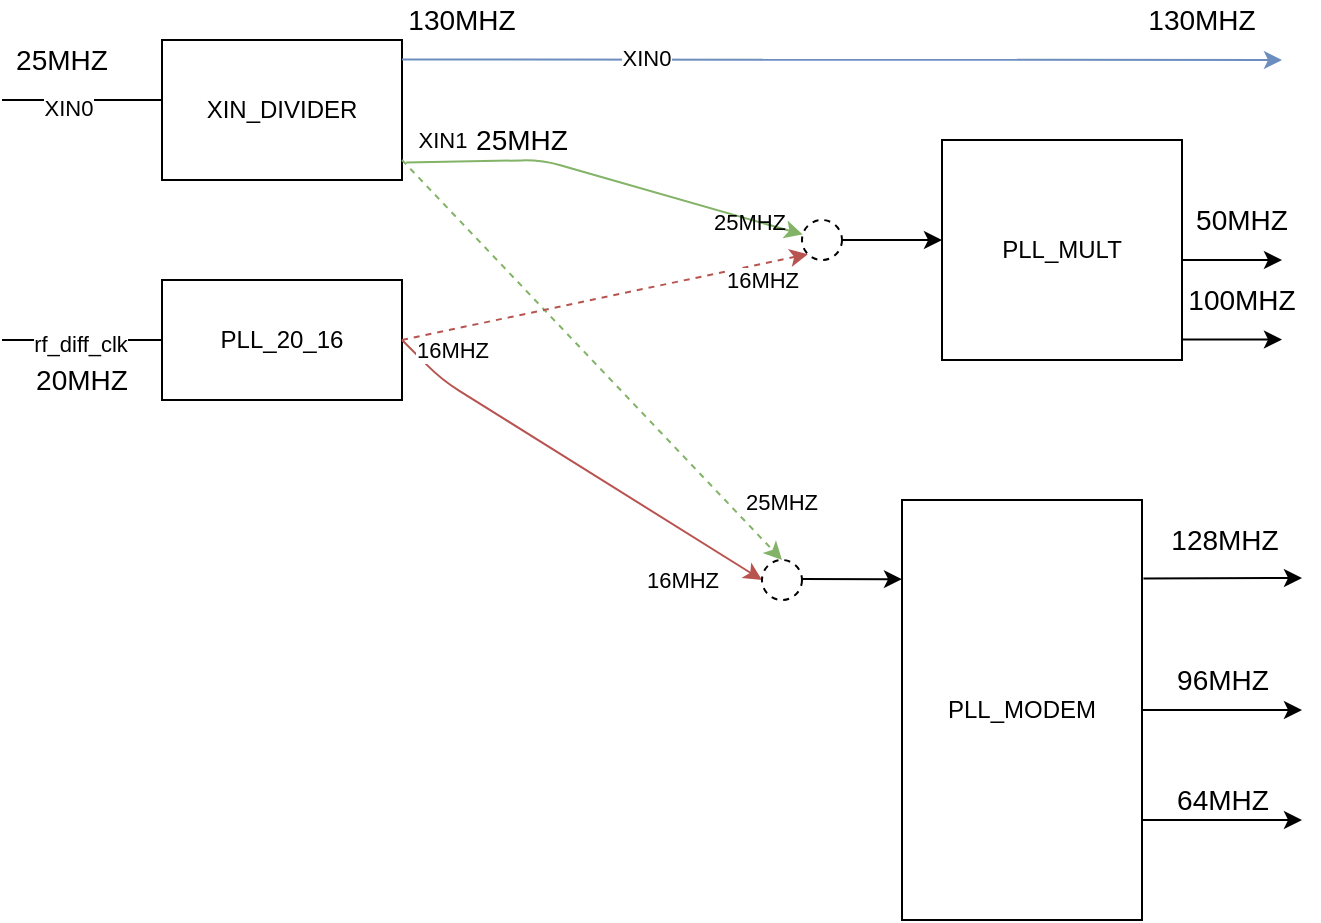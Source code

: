 <mxfile version="13.8.5" type="github">
  <diagram id="pvi4iEBCRON7fdRC53R3" name="Page-1">
    <mxGraphModel dx="963" dy="535" grid="1" gridSize="10" guides="1" tooltips="1" connect="1" arrows="1" fold="1" page="1" pageScale="1" pageWidth="827" pageHeight="1169" math="0" shadow="0">
      <root>
        <mxCell id="0" />
        <mxCell id="1" parent="0" />
        <mxCell id="0l95Wty-3cb9fm1ymig0-1" value="" style="endArrow=none;html=1;" edge="1" parent="1">
          <mxGeometry width="50" height="50" relative="1" as="geometry">
            <mxPoint x="40" y="120" as="sourcePoint" />
            <mxPoint x="120" y="120" as="targetPoint" />
            <Array as="points" />
          </mxGeometry>
        </mxCell>
        <mxCell id="0l95Wty-3cb9fm1ymig0-2" value="XIN0" style="edgeLabel;html=1;align=center;verticalAlign=middle;resizable=0;points=[];" vertex="1" connectable="0" parent="0l95Wty-3cb9fm1ymig0-1">
          <mxGeometry x="0.2" y="-16" relative="1" as="geometry">
            <mxPoint x="-15" y="-12" as="offset" />
          </mxGeometry>
        </mxCell>
        <mxCell id="0l95Wty-3cb9fm1ymig0-5" value="XIN_DIVIDER" style="rounded=0;whiteSpace=wrap;html=1;" vertex="1" parent="1">
          <mxGeometry x="120" y="90" width="120" height="70" as="geometry" />
        </mxCell>
        <mxCell id="0l95Wty-3cb9fm1ymig0-6" value="" style="endArrow=none;html=1;" edge="1" parent="1">
          <mxGeometry width="50" height="50" relative="1" as="geometry">
            <mxPoint x="40" y="240" as="sourcePoint" />
            <mxPoint x="120" y="240" as="targetPoint" />
            <Array as="points">
              <mxPoint x="50" y="240" />
              <mxPoint x="70" y="240" />
              <mxPoint x="100" y="240" />
            </Array>
          </mxGeometry>
        </mxCell>
        <mxCell id="0l95Wty-3cb9fm1ymig0-7" value="rf_diff_clk" style="edgeLabel;html=1;align=center;verticalAlign=middle;resizable=0;points=[];" vertex="1" connectable="0" parent="0l95Wty-3cb9fm1ymig0-6">
          <mxGeometry x="-0.033" y="-2" relative="1" as="geometry">
            <mxPoint as="offset" />
          </mxGeometry>
        </mxCell>
        <mxCell id="0l95Wty-3cb9fm1ymig0-9" value="" style="endArrow=classic;html=1;endFill=1;fillColor=#dae8fc;strokeColor=#6c8ebf;" edge="1" parent="1">
          <mxGeometry width="50" height="50" relative="1" as="geometry">
            <mxPoint x="240" y="99.76" as="sourcePoint" />
            <mxPoint x="680" y="100" as="targetPoint" />
          </mxGeometry>
        </mxCell>
        <mxCell id="0l95Wty-3cb9fm1ymig0-11" value="XIN0" style="edgeLabel;html=1;align=center;verticalAlign=middle;resizable=0;points=[];" vertex="1" connectable="0" parent="0l95Wty-3cb9fm1ymig0-9">
          <mxGeometry x="-0.447" y="1" relative="1" as="geometry">
            <mxPoint as="offset" />
          </mxGeometry>
        </mxCell>
        <mxCell id="0l95Wty-3cb9fm1ymig0-12" value="PLL_20_16" style="rounded=0;whiteSpace=wrap;html=1;" vertex="1" parent="1">
          <mxGeometry x="120" y="210" width="120" height="60" as="geometry" />
        </mxCell>
        <mxCell id="0l95Wty-3cb9fm1ymig0-13" value="PLL_MODEM" style="rounded=0;whiteSpace=wrap;html=1;" vertex="1" parent="1">
          <mxGeometry x="490" y="320" width="120" height="210" as="geometry" />
        </mxCell>
        <mxCell id="0l95Wty-3cb9fm1ymig0-14" value="" style="endArrow=classic;html=1;exitX=1;exitY=0.5;exitDx=0;exitDy=0;endFill=1;entryX=0;entryY=0.5;entryDx=0;entryDy=0;fillColor=#f8cecc;strokeColor=#b85450;" edge="1" parent="1" source="0l95Wty-3cb9fm1ymig0-12" target="0l95Wty-3cb9fm1ymig0-35">
          <mxGeometry width="50" height="50" relative="1" as="geometry">
            <mxPoint x="390" y="600" as="sourcePoint" />
            <mxPoint x="410" y="350" as="targetPoint" />
            <Array as="points">
              <mxPoint x="260" y="260" />
            </Array>
          </mxGeometry>
        </mxCell>
        <mxCell id="0l95Wty-3cb9fm1ymig0-22" value="16MHZ" style="edgeLabel;html=1;align=center;verticalAlign=middle;resizable=0;points=[];" vertex="1" connectable="0" parent="0l95Wty-3cb9fm1ymig0-14">
          <mxGeometry x="0.053" y="-2" relative="1" as="geometry">
            <mxPoint x="-66.59" y="-62.29" as="offset" />
          </mxGeometry>
        </mxCell>
        <mxCell id="0l95Wty-3cb9fm1ymig0-15" value="PLL_MULT" style="rounded=0;whiteSpace=wrap;html=1;" vertex="1" parent="1">
          <mxGeometry x="510" y="140" width="120" height="110" as="geometry" />
        </mxCell>
        <mxCell id="0l95Wty-3cb9fm1ymig0-17" value="" style="endArrow=classic;html=1;exitX=1.006;exitY=0.187;exitDx=0;exitDy=0;exitPerimeter=0;" edge="1" parent="1" source="0l95Wty-3cb9fm1ymig0-13">
          <mxGeometry width="50" height="50" relative="1" as="geometry">
            <mxPoint x="560" y="600" as="sourcePoint" />
            <mxPoint x="690" y="359" as="targetPoint" />
          </mxGeometry>
        </mxCell>
        <mxCell id="0l95Wty-3cb9fm1ymig0-20" value="128MHZ" style="edgeLabel;html=1;align=center;verticalAlign=middle;resizable=0;points=[];fontSize=14;" vertex="1" connectable="0" parent="0l95Wty-3cb9fm1ymig0-17">
          <mxGeometry x="-0.287" y="-3" relative="1" as="geometry">
            <mxPoint x="11.27" y="-22.17" as="offset" />
          </mxGeometry>
        </mxCell>
        <mxCell id="0l95Wty-3cb9fm1ymig0-18" value="" style="endArrow=classic;html=1;exitX=1;exitY=0.5;exitDx=0;exitDy=0;" edge="1" parent="1" source="0l95Wty-3cb9fm1ymig0-13">
          <mxGeometry width="50" height="50" relative="1" as="geometry">
            <mxPoint x="560" y="600" as="sourcePoint" />
            <mxPoint x="690" y="425" as="targetPoint" />
          </mxGeometry>
        </mxCell>
        <mxCell id="0l95Wty-3cb9fm1ymig0-21" value="96MHZ" style="edgeLabel;html=1;align=center;verticalAlign=middle;resizable=0;points=[];fontSize=14;" vertex="1" connectable="0" parent="0l95Wty-3cb9fm1ymig0-18">
          <mxGeometry x="-0.45" y="-2" relative="1" as="geometry">
            <mxPoint x="18" y="-17" as="offset" />
          </mxGeometry>
        </mxCell>
        <mxCell id="0l95Wty-3cb9fm1ymig0-19" value="&lt;font style=&quot;font-size: 14px&quot;&gt;64MHZ&lt;/font&gt;" style="endArrow=classic;html=1;" edge="1" parent="1">
          <mxGeometry y="10" width="50" height="50" relative="1" as="geometry">
            <mxPoint x="610" y="480" as="sourcePoint" />
            <mxPoint x="690" y="480" as="targetPoint" />
            <Array as="points">
              <mxPoint x="650" y="480" />
            </Array>
            <mxPoint as="offset" />
          </mxGeometry>
        </mxCell>
        <mxCell id="0l95Wty-3cb9fm1ymig0-23" value="20MHZ" style="text;html=1;strokeColor=none;fillColor=none;align=center;verticalAlign=middle;whiteSpace=wrap;rounded=0;fontSize=14;" vertex="1" parent="1">
          <mxGeometry x="60" y="250" width="40" height="20" as="geometry" />
        </mxCell>
        <mxCell id="0l95Wty-3cb9fm1ymig0-24" value="25MHZ" style="text;html=1;strokeColor=none;fillColor=none;align=center;verticalAlign=middle;whiteSpace=wrap;rounded=0;fontSize=14;" vertex="1" parent="1">
          <mxGeometry x="50" y="90" width="40" height="20" as="geometry" />
        </mxCell>
        <mxCell id="0l95Wty-3cb9fm1ymig0-25" value="25MHZ" style="text;html=1;strokeColor=none;fillColor=none;align=center;verticalAlign=middle;whiteSpace=wrap;rounded=0;fontSize=14;" vertex="1" parent="1">
          <mxGeometry x="280" y="130" width="40" height="20" as="geometry" />
        </mxCell>
        <mxCell id="0l95Wty-3cb9fm1ymig0-26" value="130MHZ" style="text;html=1;strokeColor=none;fillColor=none;align=center;verticalAlign=middle;whiteSpace=wrap;rounded=0;fontSize=14;" vertex="1" parent="1">
          <mxGeometry x="250" y="70" width="40" height="20" as="geometry" />
        </mxCell>
        <mxCell id="0l95Wty-3cb9fm1ymig0-27" value="" style="endArrow=classic;html=1;fontSize=14;" edge="1" parent="1">
          <mxGeometry width="50" height="50" relative="1" as="geometry">
            <mxPoint x="630" y="200" as="sourcePoint" />
            <mxPoint x="680" y="200" as="targetPoint" />
          </mxGeometry>
        </mxCell>
        <mxCell id="0l95Wty-3cb9fm1ymig0-29" value="" style="endArrow=classic;html=1;fontSize=14;" edge="1" parent="1">
          <mxGeometry width="50" height="50" relative="1" as="geometry">
            <mxPoint x="630" y="239.76" as="sourcePoint" />
            <mxPoint x="680" y="239.76" as="targetPoint" />
          </mxGeometry>
        </mxCell>
        <mxCell id="0l95Wty-3cb9fm1ymig0-31" value="50MHZ" style="text;html=1;strokeColor=none;fillColor=none;align=center;verticalAlign=middle;whiteSpace=wrap;rounded=0;fontSize=14;" vertex="1" parent="1">
          <mxGeometry x="640" y="170" width="40" height="20" as="geometry" />
        </mxCell>
        <mxCell id="0l95Wty-3cb9fm1ymig0-32" value="100MHZ" style="text;html=1;strokeColor=none;fillColor=none;align=center;verticalAlign=middle;whiteSpace=wrap;rounded=0;fontSize=14;" vertex="1" parent="1">
          <mxGeometry x="640" y="210" width="40" height="20" as="geometry" />
        </mxCell>
        <mxCell id="0l95Wty-3cb9fm1ymig0-33" value="130MHZ" style="text;html=1;strokeColor=none;fillColor=none;align=center;verticalAlign=middle;whiteSpace=wrap;rounded=0;fontSize=14;" vertex="1" parent="1">
          <mxGeometry x="620" y="70" width="40" height="20" as="geometry" />
        </mxCell>
        <mxCell id="0l95Wty-3cb9fm1ymig0-35" value="" style="ellipse;whiteSpace=wrap;html=1;aspect=fixed;fontSize=14;dashed=1;" vertex="1" parent="1">
          <mxGeometry x="420" y="350" width="20" height="20" as="geometry" />
        </mxCell>
        <mxCell id="0l95Wty-3cb9fm1ymig0-36" value="" style="endArrow=classic;html=1;fontSize=14;entryX=0.5;entryY=0;entryDx=0;entryDy=0;fillColor=#d5e8d4;strokeColor=#82b366;dashed=1;" edge="1" parent="1" target="0l95Wty-3cb9fm1ymig0-35">
          <mxGeometry width="50" height="50" relative="1" as="geometry">
            <mxPoint x="240" y="150" as="sourcePoint" />
            <mxPoint x="280" y="270" as="targetPoint" />
          </mxGeometry>
        </mxCell>
        <mxCell id="0l95Wty-3cb9fm1ymig0-38" value="" style="ellipse;whiteSpace=wrap;html=1;aspect=fixed;fontSize=14;dashed=1;" vertex="1" parent="1">
          <mxGeometry x="440" y="180" width="20" height="20" as="geometry" />
        </mxCell>
        <mxCell id="0l95Wty-3cb9fm1ymig0-39" value="" style="endArrow=classic;html=1;fontSize=14;entryX=0;entryY=1;entryDx=0;entryDy=0;fillColor=#f8cecc;strokeColor=#b85450;dashed=1;" edge="1" parent="1" target="0l95Wty-3cb9fm1ymig0-38">
          <mxGeometry width="50" height="50" relative="1" as="geometry">
            <mxPoint x="240" y="240" as="sourcePoint" />
            <mxPoint x="420" y="270" as="targetPoint" />
          </mxGeometry>
        </mxCell>
        <mxCell id="0l95Wty-3cb9fm1ymig0-40" value="&lt;font style=&quot;font-size: 11px&quot;&gt;25MHZ&lt;/font&gt;" style="text;html=1;strokeColor=none;fillColor=none;align=center;verticalAlign=middle;whiteSpace=wrap;rounded=0;fontSize=14;" vertex="1" parent="1">
          <mxGeometry x="410" y="310" width="40" height="20" as="geometry" />
        </mxCell>
        <mxCell id="0l95Wty-3cb9fm1ymig0-41" value="16MHZ" style="edgeLabel;html=1;align=center;verticalAlign=middle;resizable=0;points=[];" vertex="1" connectable="0" parent="1">
          <mxGeometry x="380.002" y="359.997" as="geometry" />
        </mxCell>
        <mxCell id="0l95Wty-3cb9fm1ymig0-43" value="16MHZ" style="edgeLabel;html=1;align=center;verticalAlign=middle;resizable=0;points=[];" vertex="1" connectable="0" parent="1">
          <mxGeometry x="420.002" y="209.997" as="geometry" />
        </mxCell>
        <mxCell id="0l95Wty-3cb9fm1ymig0-8" value="" style="endArrow=classic;html=1;exitX=1.017;exitY=0.133;exitDx=0;exitDy=0;exitPerimeter=0;endFill=1;fillColor=#d5e8d4;strokeColor=#82b366;" edge="1" parent="1" target="0l95Wty-3cb9fm1ymig0-38">
          <mxGeometry width="50" height="50" relative="1" as="geometry">
            <mxPoint x="242.04" y="151.31" as="sourcePoint" />
            <mxPoint x="340" y="150" as="targetPoint" />
            <Array as="points">
              <mxPoint x="310" y="150" />
            </Array>
          </mxGeometry>
        </mxCell>
        <mxCell id="0l95Wty-3cb9fm1ymig0-10" value="XIN1" style="edgeLabel;html=1;align=center;verticalAlign=middle;resizable=0;points=[];" vertex="1" connectable="0" parent="0l95Wty-3cb9fm1ymig0-8">
          <mxGeometry x="-0.334" y="-3" relative="1" as="geometry">
            <mxPoint x="-49.7" y="-13.01" as="offset" />
          </mxGeometry>
        </mxCell>
        <mxCell id="0l95Wty-3cb9fm1ymig0-42" value="&lt;font style=&quot;font-size: 11px&quot;&gt;25MHZ&lt;/font&gt;" style="text;html=1;strokeColor=none;fillColor=none;align=center;verticalAlign=middle;whiteSpace=wrap;rounded=0;fontSize=14;" vertex="1" parent="1">
          <mxGeometry x="394" y="180" width="40" as="geometry" />
        </mxCell>
        <mxCell id="0l95Wty-3cb9fm1ymig0-44" value="" style="endArrow=classic;html=1;fontSize=14;entryX=0;entryY=0.455;entryDx=0;entryDy=0;entryPerimeter=0;exitX=1;exitY=0.5;exitDx=0;exitDy=0;" edge="1" parent="1" source="0l95Wty-3cb9fm1ymig0-38" target="0l95Wty-3cb9fm1ymig0-15">
          <mxGeometry width="50" height="50" relative="1" as="geometry">
            <mxPoint x="370" y="320" as="sourcePoint" />
            <mxPoint x="420" y="270" as="targetPoint" />
          </mxGeometry>
        </mxCell>
        <mxCell id="0l95Wty-3cb9fm1ymig0-45" value="" style="endArrow=classic;html=1;fontSize=14;entryX=0;entryY=0.455;entryDx=0;entryDy=0;entryPerimeter=0;exitX=1;exitY=0.5;exitDx=0;exitDy=0;" edge="1" parent="1">
          <mxGeometry width="50" height="50" relative="1" as="geometry">
            <mxPoint x="440" y="359.52" as="sourcePoint" />
            <mxPoint x="490" y="359.57" as="targetPoint" />
          </mxGeometry>
        </mxCell>
      </root>
    </mxGraphModel>
  </diagram>
</mxfile>
